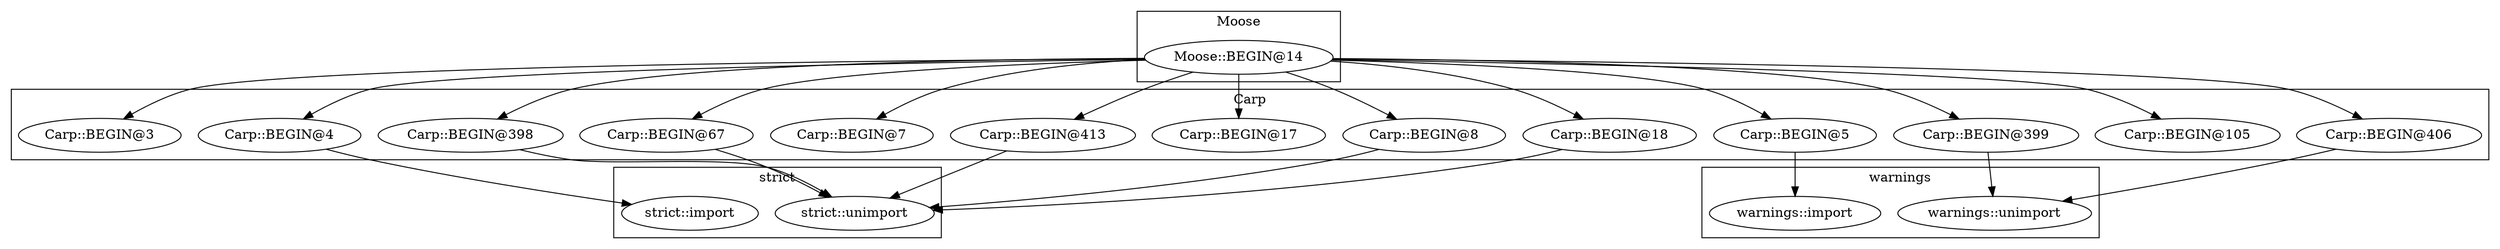 digraph {
graph [overlap=false]
subgraph cluster_Moose {
	label="Moose";
	"Moose::BEGIN@14";
}
subgraph cluster_warnings {
	label="warnings";
	"warnings::unimport";
	"warnings::import";
}
subgraph cluster_Carp {
	label="Carp";
	"Carp::BEGIN@398";
	"Carp::BEGIN@105";
	"Carp::BEGIN@4";
	"Carp::BEGIN@18";
	"Carp::BEGIN@8";
	"Carp::BEGIN@5";
	"Carp::BEGIN@17";
	"Carp::BEGIN@399";
	"Carp::BEGIN@7";
	"Carp::BEGIN@413";
	"Carp::BEGIN@67";
	"Carp::BEGIN@406";
	"Carp::BEGIN@3";
}
subgraph cluster_strict {
	label="strict";
	"strict::import";
	"strict::unimport";
}
"Moose::BEGIN@14" -> "Carp::BEGIN@399";
"Moose::BEGIN@14" -> "Carp::BEGIN@7";
"Moose::BEGIN@14" -> "Carp::BEGIN@406";
"Moose::BEGIN@14" -> "Carp::BEGIN@18";
"Moose::BEGIN@14" -> "Carp::BEGIN@4";
"Carp::BEGIN@413" -> "strict::unimport";
"Carp::BEGIN@18" -> "strict::unimport";
"Carp::BEGIN@67" -> "strict::unimport";
"Carp::BEGIN@398" -> "strict::unimport";
"Carp::BEGIN@8" -> "strict::unimport";
"Carp::BEGIN@5" -> "warnings::import";
"Moose::BEGIN@14" -> "Carp::BEGIN@398";
"Moose::BEGIN@14" -> "Carp::BEGIN@8";
"Carp::BEGIN@4" -> "strict::import";
"Carp::BEGIN@399" -> "warnings::unimport";
"Carp::BEGIN@406" -> "warnings::unimport";
"Moose::BEGIN@14" -> "Carp::BEGIN@5";
"Moose::BEGIN@14" -> "Carp::BEGIN@17";
"Moose::BEGIN@14" -> "Carp::BEGIN@413";
"Moose::BEGIN@14" -> "Carp::BEGIN@67";
"Moose::BEGIN@14" -> "Carp::BEGIN@105";
"Moose::BEGIN@14" -> "Carp::BEGIN@3";
}
